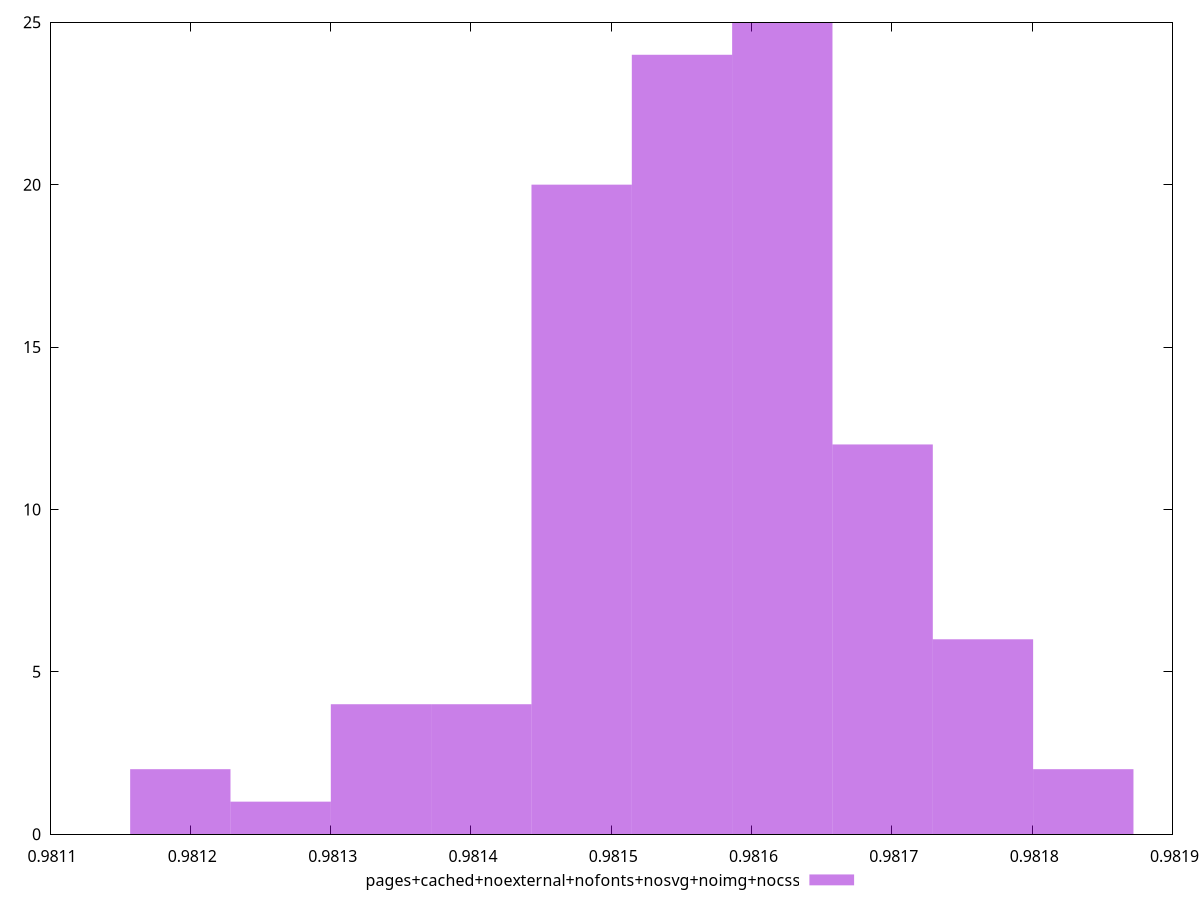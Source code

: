 $_pagesCachedNoexternalNofontsNosvgNoimgNocss <<EOF
0.981621910237428 25
0.981550405144899 24
0.98147890005237 20
0.9816934153299569 12
0.9817649204224859 6
0.9818364255150148 2
0.9813358898673121 4
0.9814073949598411 4
0.9812643847747833 1
0.9811928796822543 2
EOF
set key outside below
set terminal pngcairo
set output "report_00005_2020-11-02T22-26-11.212Z/first-contentful-paint/pages+cached+noexternal+nofonts+nosvg+noimg+nocss//hist.png"
set yrange [0:25]
set boxwidth 0.00007150509252895017
set style fill transparent solid 0.5 noborder
plot $_pagesCachedNoexternalNofontsNosvgNoimgNocss title "pages+cached+noexternal+nofonts+nosvg+noimg+nocss" with boxes ,